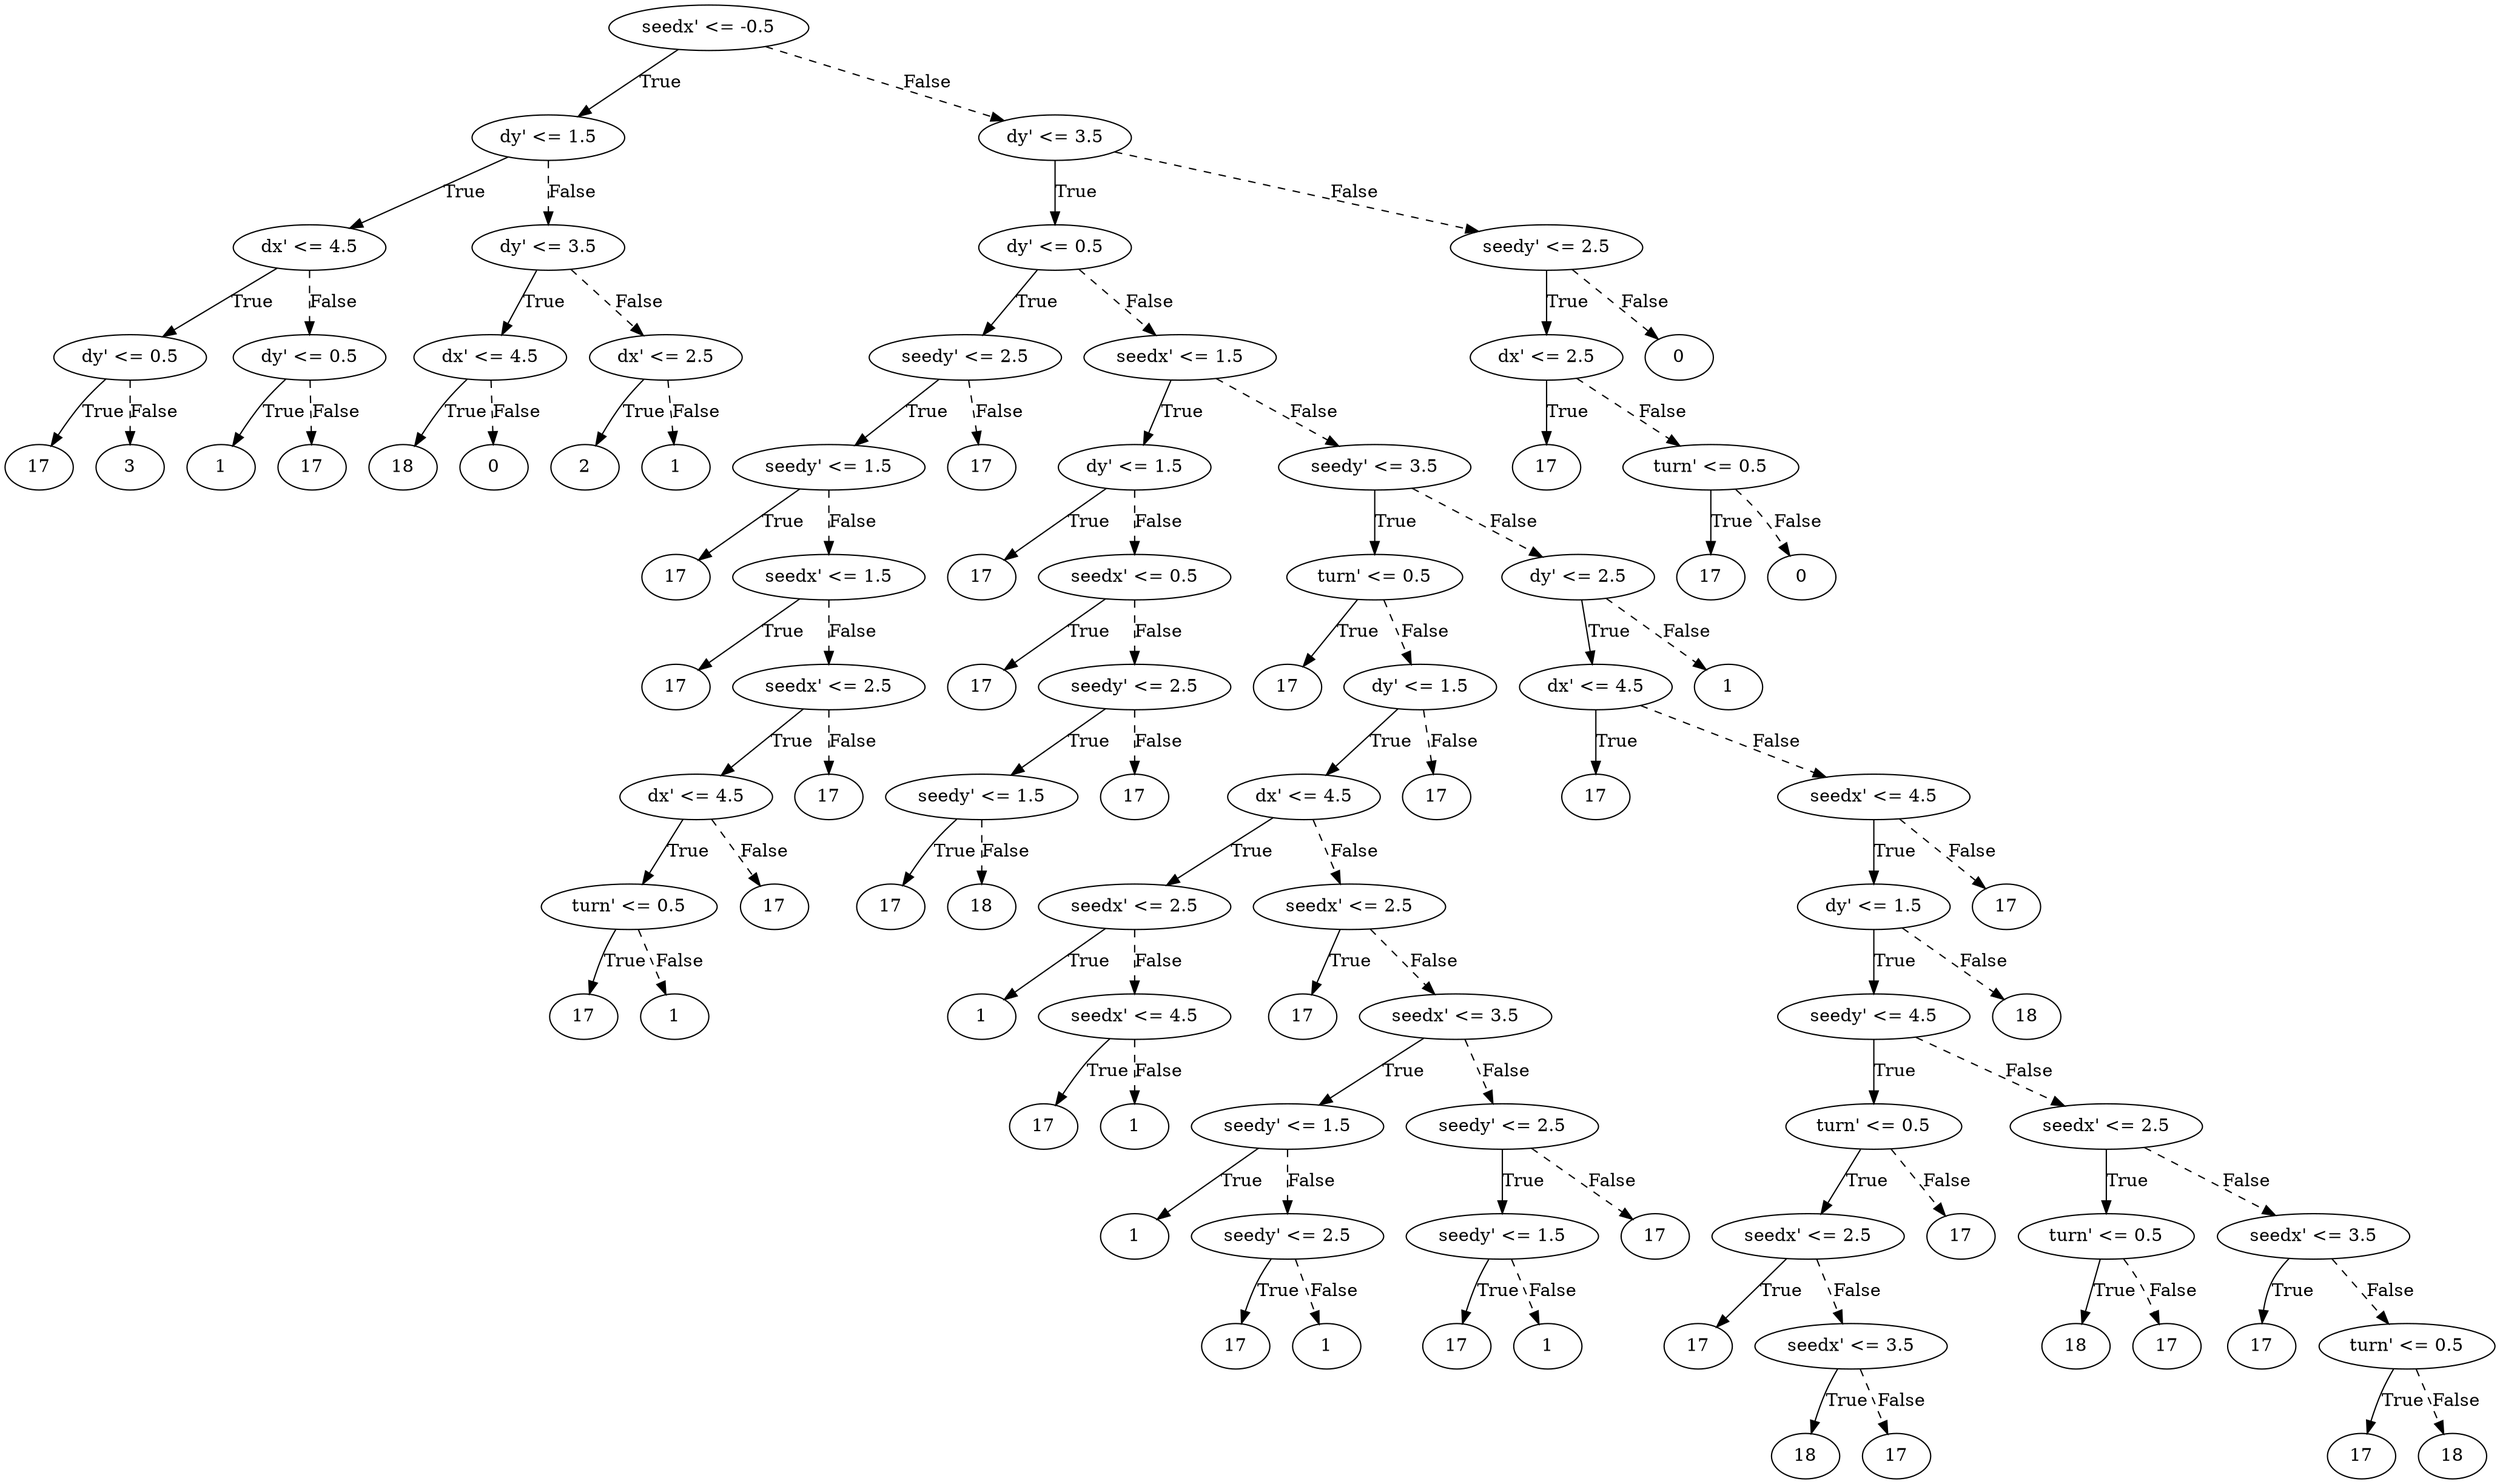 digraph {
0 [label="seedx' <= -0.5"];
1 [label="dy' <= 1.5"];
2 [label="dx' <= 4.5"];
3 [label="dy' <= 0.5"];
4 [label="17"];
3 -> 4 [label="True"];
5 [label="3"];
3 -> 5 [style="dashed", label="False"];
2 -> 3 [label="True"];
6 [label="dy' <= 0.5"];
7 [label="1"];
6 -> 7 [label="True"];
8 [label="17"];
6 -> 8 [style="dashed", label="False"];
2 -> 6 [style="dashed", label="False"];
1 -> 2 [label="True"];
9 [label="dy' <= 3.5"];
10 [label="dx' <= 4.5"];
11 [label="18"];
10 -> 11 [label="True"];
12 [label="0"];
10 -> 12 [style="dashed", label="False"];
9 -> 10 [label="True"];
13 [label="dx' <= 2.5"];
14 [label="2"];
13 -> 14 [label="True"];
15 [label="1"];
13 -> 15 [style="dashed", label="False"];
9 -> 13 [style="dashed", label="False"];
1 -> 9 [style="dashed", label="False"];
0 -> 1 [label="True"];
16 [label="dy' <= 3.5"];
17 [label="dy' <= 0.5"];
18 [label="seedy' <= 2.5"];
19 [label="seedy' <= 1.5"];
20 [label="17"];
19 -> 20 [label="True"];
21 [label="seedx' <= 1.5"];
22 [label="17"];
21 -> 22 [label="True"];
23 [label="seedx' <= 2.5"];
24 [label="dx' <= 4.5"];
25 [label="turn' <= 0.5"];
26 [label="17"];
25 -> 26 [label="True"];
27 [label="1"];
25 -> 27 [style="dashed", label="False"];
24 -> 25 [label="True"];
28 [label="17"];
24 -> 28 [style="dashed", label="False"];
23 -> 24 [label="True"];
29 [label="17"];
23 -> 29 [style="dashed", label="False"];
21 -> 23 [style="dashed", label="False"];
19 -> 21 [style="dashed", label="False"];
18 -> 19 [label="True"];
30 [label="17"];
18 -> 30 [style="dashed", label="False"];
17 -> 18 [label="True"];
31 [label="seedx' <= 1.5"];
32 [label="dy' <= 1.5"];
33 [label="17"];
32 -> 33 [label="True"];
34 [label="seedx' <= 0.5"];
35 [label="17"];
34 -> 35 [label="True"];
36 [label="seedy' <= 2.5"];
37 [label="seedy' <= 1.5"];
38 [label="17"];
37 -> 38 [label="True"];
39 [label="18"];
37 -> 39 [style="dashed", label="False"];
36 -> 37 [label="True"];
40 [label="17"];
36 -> 40 [style="dashed", label="False"];
34 -> 36 [style="dashed", label="False"];
32 -> 34 [style="dashed", label="False"];
31 -> 32 [label="True"];
41 [label="seedy' <= 3.5"];
42 [label="turn' <= 0.5"];
43 [label="17"];
42 -> 43 [label="True"];
44 [label="dy' <= 1.5"];
45 [label="dx' <= 4.5"];
46 [label="seedx' <= 2.5"];
47 [label="1"];
46 -> 47 [label="True"];
48 [label="seedx' <= 4.5"];
49 [label="17"];
48 -> 49 [label="True"];
50 [label="1"];
48 -> 50 [style="dashed", label="False"];
46 -> 48 [style="dashed", label="False"];
45 -> 46 [label="True"];
51 [label="seedx' <= 2.5"];
52 [label="17"];
51 -> 52 [label="True"];
53 [label="seedx' <= 3.5"];
54 [label="seedy' <= 1.5"];
55 [label="1"];
54 -> 55 [label="True"];
56 [label="seedy' <= 2.5"];
57 [label="17"];
56 -> 57 [label="True"];
58 [label="1"];
56 -> 58 [style="dashed", label="False"];
54 -> 56 [style="dashed", label="False"];
53 -> 54 [label="True"];
59 [label="seedy' <= 2.5"];
60 [label="seedy' <= 1.5"];
61 [label="17"];
60 -> 61 [label="True"];
62 [label="1"];
60 -> 62 [style="dashed", label="False"];
59 -> 60 [label="True"];
63 [label="17"];
59 -> 63 [style="dashed", label="False"];
53 -> 59 [style="dashed", label="False"];
51 -> 53 [style="dashed", label="False"];
45 -> 51 [style="dashed", label="False"];
44 -> 45 [label="True"];
64 [label="17"];
44 -> 64 [style="dashed", label="False"];
42 -> 44 [style="dashed", label="False"];
41 -> 42 [label="True"];
65 [label="dy' <= 2.5"];
66 [label="dx' <= 4.5"];
67 [label="17"];
66 -> 67 [label="True"];
68 [label="seedx' <= 4.5"];
69 [label="dy' <= 1.5"];
70 [label="seedy' <= 4.5"];
71 [label="turn' <= 0.5"];
72 [label="seedx' <= 2.5"];
73 [label="17"];
72 -> 73 [label="True"];
74 [label="seedx' <= 3.5"];
75 [label="18"];
74 -> 75 [label="True"];
76 [label="17"];
74 -> 76 [style="dashed", label="False"];
72 -> 74 [style="dashed", label="False"];
71 -> 72 [label="True"];
77 [label="17"];
71 -> 77 [style="dashed", label="False"];
70 -> 71 [label="True"];
78 [label="seedx' <= 2.5"];
79 [label="turn' <= 0.5"];
80 [label="18"];
79 -> 80 [label="True"];
81 [label="17"];
79 -> 81 [style="dashed", label="False"];
78 -> 79 [label="True"];
82 [label="seedx' <= 3.5"];
83 [label="17"];
82 -> 83 [label="True"];
84 [label="turn' <= 0.5"];
85 [label="17"];
84 -> 85 [label="True"];
86 [label="18"];
84 -> 86 [style="dashed", label="False"];
82 -> 84 [style="dashed", label="False"];
78 -> 82 [style="dashed", label="False"];
70 -> 78 [style="dashed", label="False"];
69 -> 70 [label="True"];
87 [label="18"];
69 -> 87 [style="dashed", label="False"];
68 -> 69 [label="True"];
88 [label="17"];
68 -> 88 [style="dashed", label="False"];
66 -> 68 [style="dashed", label="False"];
65 -> 66 [label="True"];
89 [label="1"];
65 -> 89 [style="dashed", label="False"];
41 -> 65 [style="dashed", label="False"];
31 -> 41 [style="dashed", label="False"];
17 -> 31 [style="dashed", label="False"];
16 -> 17 [label="True"];
90 [label="seedy' <= 2.5"];
91 [label="dx' <= 2.5"];
92 [label="17"];
91 -> 92 [label="True"];
93 [label="turn' <= 0.5"];
94 [label="17"];
93 -> 94 [label="True"];
95 [label="0"];
93 -> 95 [style="dashed", label="False"];
91 -> 93 [style="dashed", label="False"];
90 -> 91 [label="True"];
96 [label="0"];
90 -> 96 [style="dashed", label="False"];
16 -> 90 [style="dashed", label="False"];
0 -> 16 [style="dashed", label="False"];

}